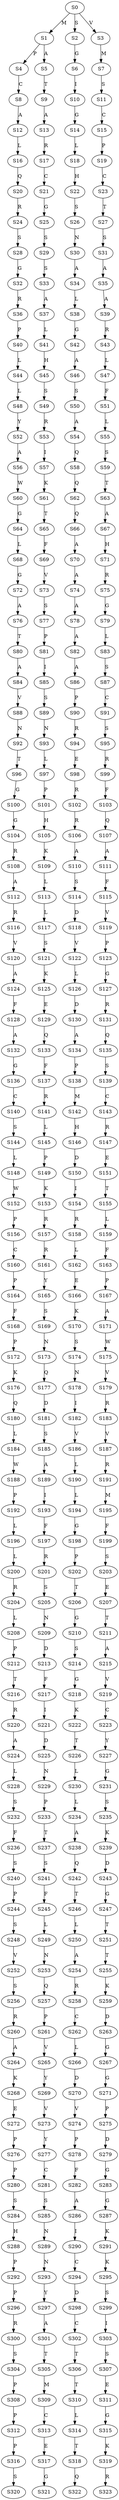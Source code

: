 strict digraph  {
	S0 -> S1 [ label = M ];
	S0 -> S2 [ label = S ];
	S0 -> S3 [ label = V ];
	S1 -> S4 [ label = P ];
	S1 -> S5 [ label = A ];
	S2 -> S6 [ label = G ];
	S3 -> S7 [ label = M ];
	S4 -> S8 [ label = C ];
	S5 -> S9 [ label = T ];
	S6 -> S10 [ label = I ];
	S7 -> S11 [ label = S ];
	S8 -> S12 [ label = A ];
	S9 -> S13 [ label = A ];
	S10 -> S14 [ label = G ];
	S11 -> S15 [ label = C ];
	S12 -> S16 [ label = L ];
	S13 -> S17 [ label = R ];
	S14 -> S18 [ label = L ];
	S15 -> S19 [ label = P ];
	S16 -> S20 [ label = Q ];
	S17 -> S21 [ label = C ];
	S18 -> S22 [ label = H ];
	S19 -> S23 [ label = C ];
	S20 -> S24 [ label = R ];
	S21 -> S25 [ label = G ];
	S22 -> S26 [ label = S ];
	S23 -> S27 [ label = T ];
	S24 -> S28 [ label = S ];
	S25 -> S29 [ label = S ];
	S26 -> S30 [ label = N ];
	S27 -> S31 [ label = S ];
	S28 -> S32 [ label = G ];
	S29 -> S33 [ label = S ];
	S30 -> S34 [ label = A ];
	S31 -> S35 [ label = A ];
	S32 -> S36 [ label = R ];
	S33 -> S37 [ label = A ];
	S34 -> S38 [ label = L ];
	S35 -> S39 [ label = A ];
	S36 -> S40 [ label = P ];
	S37 -> S41 [ label = L ];
	S38 -> S42 [ label = G ];
	S39 -> S43 [ label = R ];
	S40 -> S44 [ label = L ];
	S41 -> S45 [ label = H ];
	S42 -> S46 [ label = A ];
	S43 -> S47 [ label = L ];
	S44 -> S48 [ label = L ];
	S45 -> S49 [ label = S ];
	S46 -> S50 [ label = S ];
	S47 -> S51 [ label = F ];
	S48 -> S52 [ label = Y ];
	S49 -> S53 [ label = R ];
	S50 -> S54 [ label = A ];
	S51 -> S55 [ label = L ];
	S52 -> S56 [ label = A ];
	S53 -> S57 [ label = I ];
	S54 -> S58 [ label = Q ];
	S55 -> S59 [ label = S ];
	S56 -> S60 [ label = W ];
	S57 -> S61 [ label = K ];
	S58 -> S62 [ label = Q ];
	S59 -> S63 [ label = T ];
	S60 -> S64 [ label = G ];
	S61 -> S65 [ label = T ];
	S62 -> S66 [ label = Q ];
	S63 -> S67 [ label = A ];
	S64 -> S68 [ label = L ];
	S65 -> S69 [ label = F ];
	S66 -> S70 [ label = A ];
	S67 -> S71 [ label = H ];
	S68 -> S72 [ label = G ];
	S69 -> S73 [ label = V ];
	S70 -> S74 [ label = A ];
	S71 -> S75 [ label = R ];
	S72 -> S76 [ label = A ];
	S73 -> S77 [ label = S ];
	S74 -> S78 [ label = A ];
	S75 -> S79 [ label = G ];
	S76 -> S80 [ label = T ];
	S77 -> S81 [ label = P ];
	S78 -> S82 [ label = A ];
	S79 -> S83 [ label = L ];
	S80 -> S84 [ label = A ];
	S81 -> S85 [ label = I ];
	S82 -> S86 [ label = A ];
	S83 -> S87 [ label = S ];
	S84 -> S88 [ label = V ];
	S85 -> S89 [ label = S ];
	S86 -> S90 [ label = P ];
	S87 -> S91 [ label = C ];
	S88 -> S92 [ label = N ];
	S89 -> S93 [ label = N ];
	S90 -> S94 [ label = R ];
	S91 -> S95 [ label = S ];
	S92 -> S96 [ label = T ];
	S93 -> S97 [ label = L ];
	S94 -> S98 [ label = E ];
	S95 -> S99 [ label = R ];
	S96 -> S100 [ label = G ];
	S97 -> S101 [ label = P ];
	S98 -> S102 [ label = R ];
	S99 -> S103 [ label = F ];
	S100 -> S104 [ label = G ];
	S101 -> S105 [ label = H ];
	S102 -> S106 [ label = R ];
	S103 -> S107 [ label = Q ];
	S104 -> S108 [ label = R ];
	S105 -> S109 [ label = K ];
	S106 -> S110 [ label = A ];
	S107 -> S111 [ label = A ];
	S108 -> S112 [ label = A ];
	S109 -> S113 [ label = L ];
	S110 -> S114 [ label = S ];
	S111 -> S115 [ label = F ];
	S112 -> S116 [ label = R ];
	S113 -> S117 [ label = L ];
	S114 -> S118 [ label = D ];
	S115 -> S119 [ label = V ];
	S116 -> S120 [ label = V ];
	S117 -> S121 [ label = S ];
	S118 -> S122 [ label = V ];
	S119 -> S123 [ label = P ];
	S120 -> S124 [ label = A ];
	S121 -> S125 [ label = K ];
	S122 -> S126 [ label = L ];
	S123 -> S127 [ label = G ];
	S124 -> S128 [ label = F ];
	S125 -> S129 [ label = E ];
	S126 -> S130 [ label = D ];
	S127 -> S131 [ label = R ];
	S128 -> S132 [ label = A ];
	S129 -> S133 [ label = Q ];
	S130 -> S134 [ label = A ];
	S131 -> S135 [ label = Q ];
	S132 -> S136 [ label = G ];
	S133 -> S137 [ label = F ];
	S134 -> S138 [ label = P ];
	S135 -> S139 [ label = S ];
	S136 -> S140 [ label = C ];
	S137 -> S141 [ label = R ];
	S138 -> S142 [ label = M ];
	S139 -> S143 [ label = C ];
	S140 -> S144 [ label = S ];
	S141 -> S145 [ label = L ];
	S142 -> S146 [ label = H ];
	S143 -> S147 [ label = R ];
	S144 -> S148 [ label = L ];
	S145 -> S149 [ label = P ];
	S146 -> S150 [ label = D ];
	S147 -> S151 [ label = E ];
	S148 -> S152 [ label = W ];
	S149 -> S153 [ label = K ];
	S150 -> S154 [ label = I ];
	S151 -> S155 [ label = T ];
	S152 -> S156 [ label = P ];
	S153 -> S157 [ label = R ];
	S154 -> S158 [ label = R ];
	S155 -> S159 [ label = L ];
	S156 -> S160 [ label = C ];
	S157 -> S161 [ label = R ];
	S158 -> S162 [ label = L ];
	S159 -> S163 [ label = F ];
	S160 -> S164 [ label = P ];
	S161 -> S165 [ label = Y ];
	S162 -> S166 [ label = E ];
	S163 -> S167 [ label = P ];
	S164 -> S168 [ label = F ];
	S165 -> S169 [ label = S ];
	S166 -> S170 [ label = K ];
	S167 -> S171 [ label = A ];
	S168 -> S172 [ label = P ];
	S169 -> S173 [ label = N ];
	S170 -> S174 [ label = S ];
	S171 -> S175 [ label = W ];
	S172 -> S176 [ label = K ];
	S173 -> S177 [ label = Q ];
	S174 -> S178 [ label = N ];
	S175 -> S179 [ label = V ];
	S176 -> S180 [ label = Q ];
	S177 -> S181 [ label = D ];
	S178 -> S182 [ label = I ];
	S179 -> S183 [ label = R ];
	S180 -> S184 [ label = L ];
	S181 -> S185 [ label = S ];
	S182 -> S186 [ label = V ];
	S183 -> S187 [ label = V ];
	S184 -> S188 [ label = W ];
	S185 -> S189 [ label = A ];
	S186 -> S190 [ label = L ];
	S187 -> S191 [ label = R ];
	S188 -> S192 [ label = P ];
	S189 -> S193 [ label = I ];
	S190 -> S194 [ label = L ];
	S191 -> S195 [ label = M ];
	S192 -> S196 [ label = L ];
	S193 -> S197 [ label = F ];
	S194 -> S198 [ label = G ];
	S195 -> S199 [ label = F ];
	S196 -> S200 [ label = L ];
	S197 -> S201 [ label = R ];
	S198 -> S202 [ label = P ];
	S199 -> S203 [ label = S ];
	S200 -> S204 [ label = R ];
	S201 -> S205 [ label = S ];
	S202 -> S206 [ label = T ];
	S203 -> S207 [ label = E ];
	S204 -> S208 [ label = L ];
	S205 -> S209 [ label = N ];
	S206 -> S210 [ label = G ];
	S207 -> S211 [ label = T ];
	S208 -> S212 [ label = P ];
	S209 -> S213 [ label = D ];
	S210 -> S214 [ label = S ];
	S211 -> S215 [ label = A ];
	S212 -> S216 [ label = T ];
	S213 -> S217 [ label = F ];
	S214 -> S218 [ label = G ];
	S215 -> S219 [ label = V ];
	S216 -> S220 [ label = R ];
	S217 -> S221 [ label = I ];
	S218 -> S222 [ label = K ];
	S219 -> S223 [ label = C ];
	S220 -> S224 [ label = A ];
	S221 -> S225 [ label = D ];
	S222 -> S226 [ label = T ];
	S223 -> S227 [ label = Y ];
	S224 -> S228 [ label = L ];
	S225 -> S229 [ label = N ];
	S226 -> S230 [ label = L ];
	S227 -> S231 [ label = G ];
	S228 -> S232 [ label = S ];
	S229 -> S233 [ label = P ];
	S230 -> S234 [ label = L ];
	S231 -> S235 [ label = S ];
	S232 -> S236 [ label = F ];
	S233 -> S237 [ label = T ];
	S234 -> S238 [ label = A ];
	S235 -> S239 [ label = K ];
	S236 -> S240 [ label = S ];
	S237 -> S241 [ label = S ];
	S238 -> S242 [ label = Q ];
	S239 -> S243 [ label = D ];
	S240 -> S244 [ label = P ];
	S241 -> S245 [ label = F ];
	S242 -> S246 [ label = T ];
	S243 -> S247 [ label = G ];
	S244 -> S248 [ label = S ];
	S245 -> S249 [ label = L ];
	S246 -> S250 [ label = L ];
	S247 -> S251 [ label = T ];
	S248 -> S252 [ label = V ];
	S249 -> S253 [ label = N ];
	S250 -> S254 [ label = A ];
	S251 -> S255 [ label = T ];
	S252 -> S256 [ label = S ];
	S253 -> S257 [ label = Q ];
	S254 -> S258 [ label = R ];
	S255 -> S259 [ label = K ];
	S256 -> S260 [ label = R ];
	S257 -> S261 [ label = P ];
	S258 -> S262 [ label = C ];
	S259 -> S263 [ label = D ];
	S260 -> S264 [ label = A ];
	S261 -> S265 [ label = V ];
	S262 -> S266 [ label = L ];
	S263 -> S267 [ label = G ];
	S264 -> S268 [ label = K ];
	S265 -> S269 [ label = Y ];
	S266 -> S270 [ label = D ];
	S267 -> S271 [ label = G ];
	S268 -> S272 [ label = E ];
	S269 -> S273 [ label = V ];
	S270 -> S274 [ label = V ];
	S271 -> S275 [ label = P ];
	S272 -> S276 [ label = P ];
	S273 -> S277 [ label = Y ];
	S274 -> S278 [ label = P ];
	S275 -> S279 [ label = D ];
	S276 -> S280 [ label = P ];
	S277 -> S281 [ label = C ];
	S278 -> S282 [ label = F ];
	S279 -> S283 [ label = G ];
	S280 -> S284 [ label = S ];
	S281 -> S285 [ label = S ];
	S282 -> S286 [ label = A ];
	S283 -> S287 [ label = G ];
	S284 -> S288 [ label = H ];
	S285 -> S289 [ label = N ];
	S286 -> S290 [ label = I ];
	S287 -> S291 [ label = K ];
	S288 -> S292 [ label = P ];
	S289 -> S293 [ label = N ];
	S290 -> S294 [ label = C ];
	S291 -> S295 [ label = K ];
	S292 -> S296 [ label = P ];
	S293 -> S297 [ label = Y ];
	S294 -> S298 [ label = D ];
	S295 -> S299 [ label = S ];
	S296 -> S300 [ label = R ];
	S297 -> S301 [ label = A ];
	S298 -> S302 [ label = C ];
	S299 -> S303 [ label = I ];
	S300 -> S304 [ label = S ];
	S301 -> S305 [ label = T ];
	S302 -> S306 [ label = T ];
	S303 -> S307 [ label = S ];
	S304 -> S308 [ label = P ];
	S305 -> S309 [ label = M ];
	S306 -> S310 [ label = T ];
	S307 -> S311 [ label = E ];
	S308 -> S312 [ label = P ];
	S309 -> S313 [ label = C ];
	S310 -> S314 [ label = L ];
	S311 -> S315 [ label = G ];
	S312 -> S316 [ label = P ];
	S313 -> S317 [ label = E ];
	S314 -> S318 [ label = T ];
	S315 -> S319 [ label = K ];
	S316 -> S320 [ label = S ];
	S317 -> S321 [ label = G ];
	S318 -> S322 [ label = Q ];
	S319 -> S323 [ label = R ];
}
